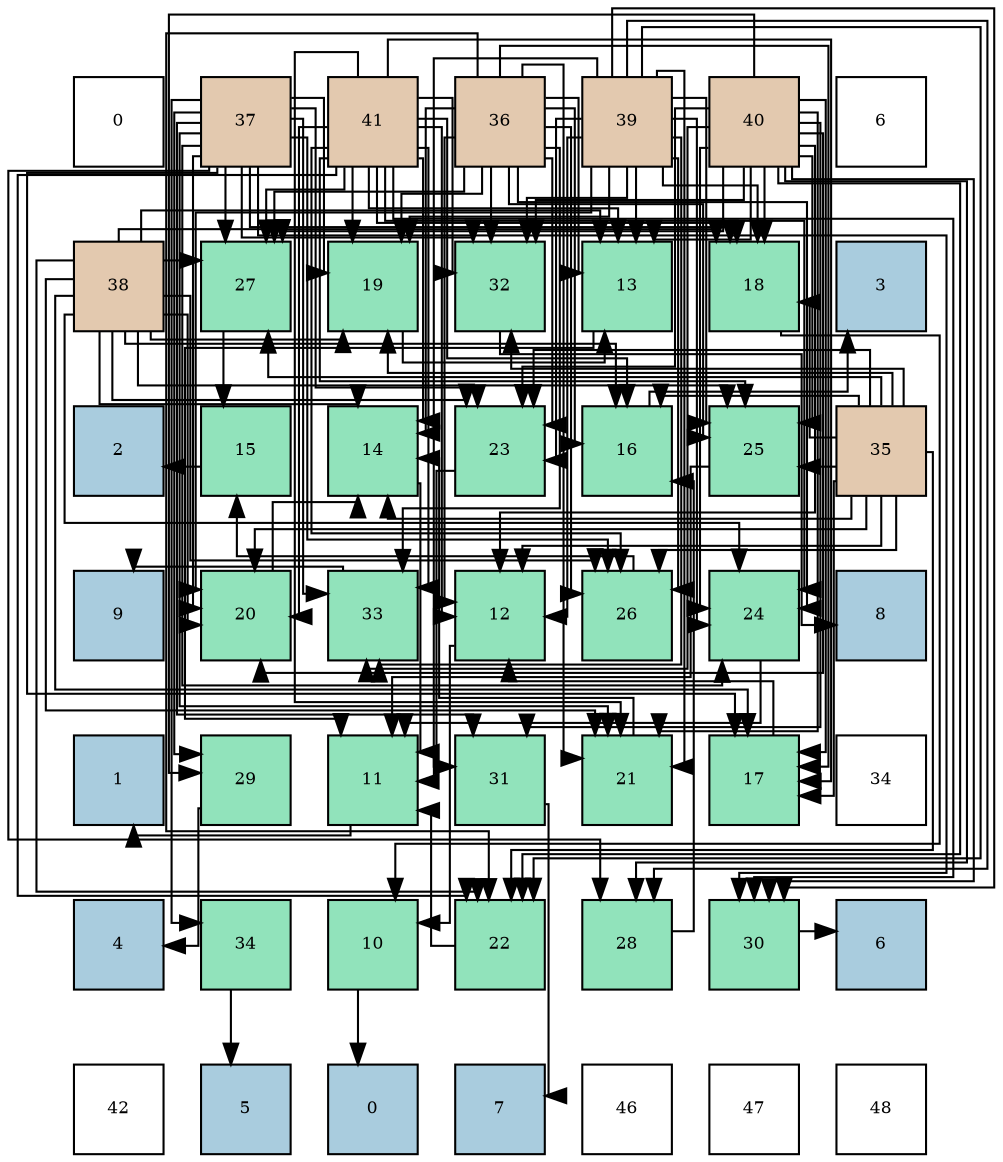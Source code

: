 digraph layout{
 rankdir=TB;
 splines=ortho;
 node [style=filled shape=square fixedsize=true width=0.6];
0[label="0", fontsize=8, fillcolor="#ffffff"];
1[label="37", fontsize=8, fillcolor="#e3c9af"];
2[label="41", fontsize=8, fillcolor="#e3c9af"];
3[label="36", fontsize=8, fillcolor="#e3c9af"];
4[label="39", fontsize=8, fillcolor="#e3c9af"];
5[label="40", fontsize=8, fillcolor="#e3c9af"];
6[label="6", fontsize=8, fillcolor="#ffffff"];
7[label="38", fontsize=8, fillcolor="#e3c9af"];
8[label="27", fontsize=8, fillcolor="#91e3bb"];
9[label="19", fontsize=8, fillcolor="#91e3bb"];
10[label="32", fontsize=8, fillcolor="#91e3bb"];
11[label="13", fontsize=8, fillcolor="#91e3bb"];
12[label="18", fontsize=8, fillcolor="#91e3bb"];
13[label="3", fontsize=8, fillcolor="#a9ccde"];
14[label="2", fontsize=8, fillcolor="#a9ccde"];
15[label="15", fontsize=8, fillcolor="#91e3bb"];
16[label="14", fontsize=8, fillcolor="#91e3bb"];
17[label="23", fontsize=8, fillcolor="#91e3bb"];
18[label="16", fontsize=8, fillcolor="#91e3bb"];
19[label="25", fontsize=8, fillcolor="#91e3bb"];
20[label="35", fontsize=8, fillcolor="#e3c9af"];
21[label="9", fontsize=8, fillcolor="#a9ccde"];
22[label="20", fontsize=8, fillcolor="#91e3bb"];
23[label="33", fontsize=8, fillcolor="#91e3bb"];
24[label="12", fontsize=8, fillcolor="#91e3bb"];
25[label="26", fontsize=8, fillcolor="#91e3bb"];
26[label="24", fontsize=8, fillcolor="#91e3bb"];
27[label="8", fontsize=8, fillcolor="#a9ccde"];
28[label="1", fontsize=8, fillcolor="#a9ccde"];
29[label="29", fontsize=8, fillcolor="#91e3bb"];
30[label="11", fontsize=8, fillcolor="#91e3bb"];
31[label="31", fontsize=8, fillcolor="#91e3bb"];
32[label="21", fontsize=8, fillcolor="#91e3bb"];
33[label="17", fontsize=8, fillcolor="#91e3bb"];
34[label="34", fontsize=8, fillcolor="#ffffff"];
35[label="4", fontsize=8, fillcolor="#a9ccde"];
36[label="34", fontsize=8, fillcolor="#91e3bb"];
37[label="10", fontsize=8, fillcolor="#91e3bb"];
38[label="22", fontsize=8, fillcolor="#91e3bb"];
39[label="28", fontsize=8, fillcolor="#91e3bb"];
40[label="30", fontsize=8, fillcolor="#91e3bb"];
41[label="6", fontsize=8, fillcolor="#a9ccde"];
42[label="42", fontsize=8, fillcolor="#ffffff"];
43[label="5", fontsize=8, fillcolor="#a9ccde"];
44[label="0", fontsize=8, fillcolor="#a9ccde"];
45[label="7", fontsize=8, fillcolor="#a9ccde"];
46[label="46", fontsize=8, fillcolor="#ffffff"];
47[label="47", fontsize=8, fillcolor="#ffffff"];
48[label="48", fontsize=8, fillcolor="#ffffff"];
edge [constraint=false, style=vis];37 -> 44;
30 -> 28;
24 -> 37;
11 -> 30;
16 -> 30;
15 -> 14;
18 -> 13;
33 -> 24;
12 -> 37;
9 -> 11;
22 -> 16;
32 -> 16;
38 -> 30;
17 -> 30;
26 -> 30;
19 -> 30;
25 -> 15;
8 -> 15;
39 -> 18;
29 -> 35;
40 -> 41;
31 -> 45;
10 -> 27;
23 -> 21;
36 -> 43;
20 -> 24;
20 -> 16;
20 -> 18;
20 -> 33;
20 -> 12;
20 -> 9;
20 -> 22;
20 -> 38;
20 -> 17;
20 -> 19;
20 -> 25;
20 -> 8;
20 -> 10;
3 -> 24;
3 -> 11;
3 -> 16;
3 -> 18;
3 -> 33;
3 -> 9;
3 -> 32;
3 -> 38;
3 -> 17;
3 -> 26;
3 -> 19;
3 -> 25;
3 -> 8;
3 -> 10;
3 -> 23;
1 -> 33;
1 -> 12;
1 -> 9;
1 -> 22;
1 -> 32;
1 -> 17;
1 -> 26;
1 -> 25;
1 -> 8;
1 -> 39;
1 -> 29;
1 -> 40;
1 -> 31;
1 -> 10;
1 -> 23;
1 -> 36;
7 -> 11;
7 -> 16;
7 -> 18;
7 -> 33;
7 -> 12;
7 -> 9;
7 -> 22;
7 -> 32;
7 -> 38;
7 -> 17;
7 -> 26;
7 -> 19;
7 -> 25;
7 -> 8;
4 -> 24;
4 -> 11;
4 -> 12;
4 -> 9;
4 -> 22;
4 -> 32;
4 -> 38;
4 -> 17;
4 -> 26;
4 -> 19;
4 -> 25;
4 -> 39;
4 -> 40;
4 -> 31;
4 -> 10;
4 -> 23;
5 -> 24;
5 -> 11;
5 -> 33;
5 -> 12;
5 -> 22;
5 -> 32;
5 -> 38;
5 -> 17;
5 -> 26;
5 -> 19;
5 -> 8;
5 -> 39;
5 -> 29;
5 -> 40;
5 -> 31;
5 -> 10;
5 -> 23;
2 -> 24;
2 -> 11;
2 -> 16;
2 -> 18;
2 -> 33;
2 -> 12;
2 -> 9;
2 -> 22;
2 -> 32;
2 -> 38;
2 -> 26;
2 -> 19;
2 -> 25;
2 -> 8;
2 -> 40;
2 -> 10;
2 -> 23;
edge [constraint=true, style=invis];
0 -> 7 -> 14 -> 21 -> 28 -> 35 -> 42;
1 -> 8 -> 15 -> 22 -> 29 -> 36 -> 43;
2 -> 9 -> 16 -> 23 -> 30 -> 37 -> 44;
3 -> 10 -> 17 -> 24 -> 31 -> 38 -> 45;
4 -> 11 -> 18 -> 25 -> 32 -> 39 -> 46;
5 -> 12 -> 19 -> 26 -> 33 -> 40 -> 47;
6 -> 13 -> 20 -> 27 -> 34 -> 41 -> 48;
rank = same {0 -> 1 -> 2 -> 3 -> 4 -> 5 -> 6};
rank = same {7 -> 8 -> 9 -> 10 -> 11 -> 12 -> 13};
rank = same {14 -> 15 -> 16 -> 17 -> 18 -> 19 -> 20};
rank = same {21 -> 22 -> 23 -> 24 -> 25 -> 26 -> 27};
rank = same {28 -> 29 -> 30 -> 31 -> 32 -> 33 -> 34};
rank = same {35 -> 36 -> 37 -> 38 -> 39 -> 40 -> 41};
rank = same {42 -> 43 -> 44 -> 45 -> 46 -> 47 -> 48};
}
